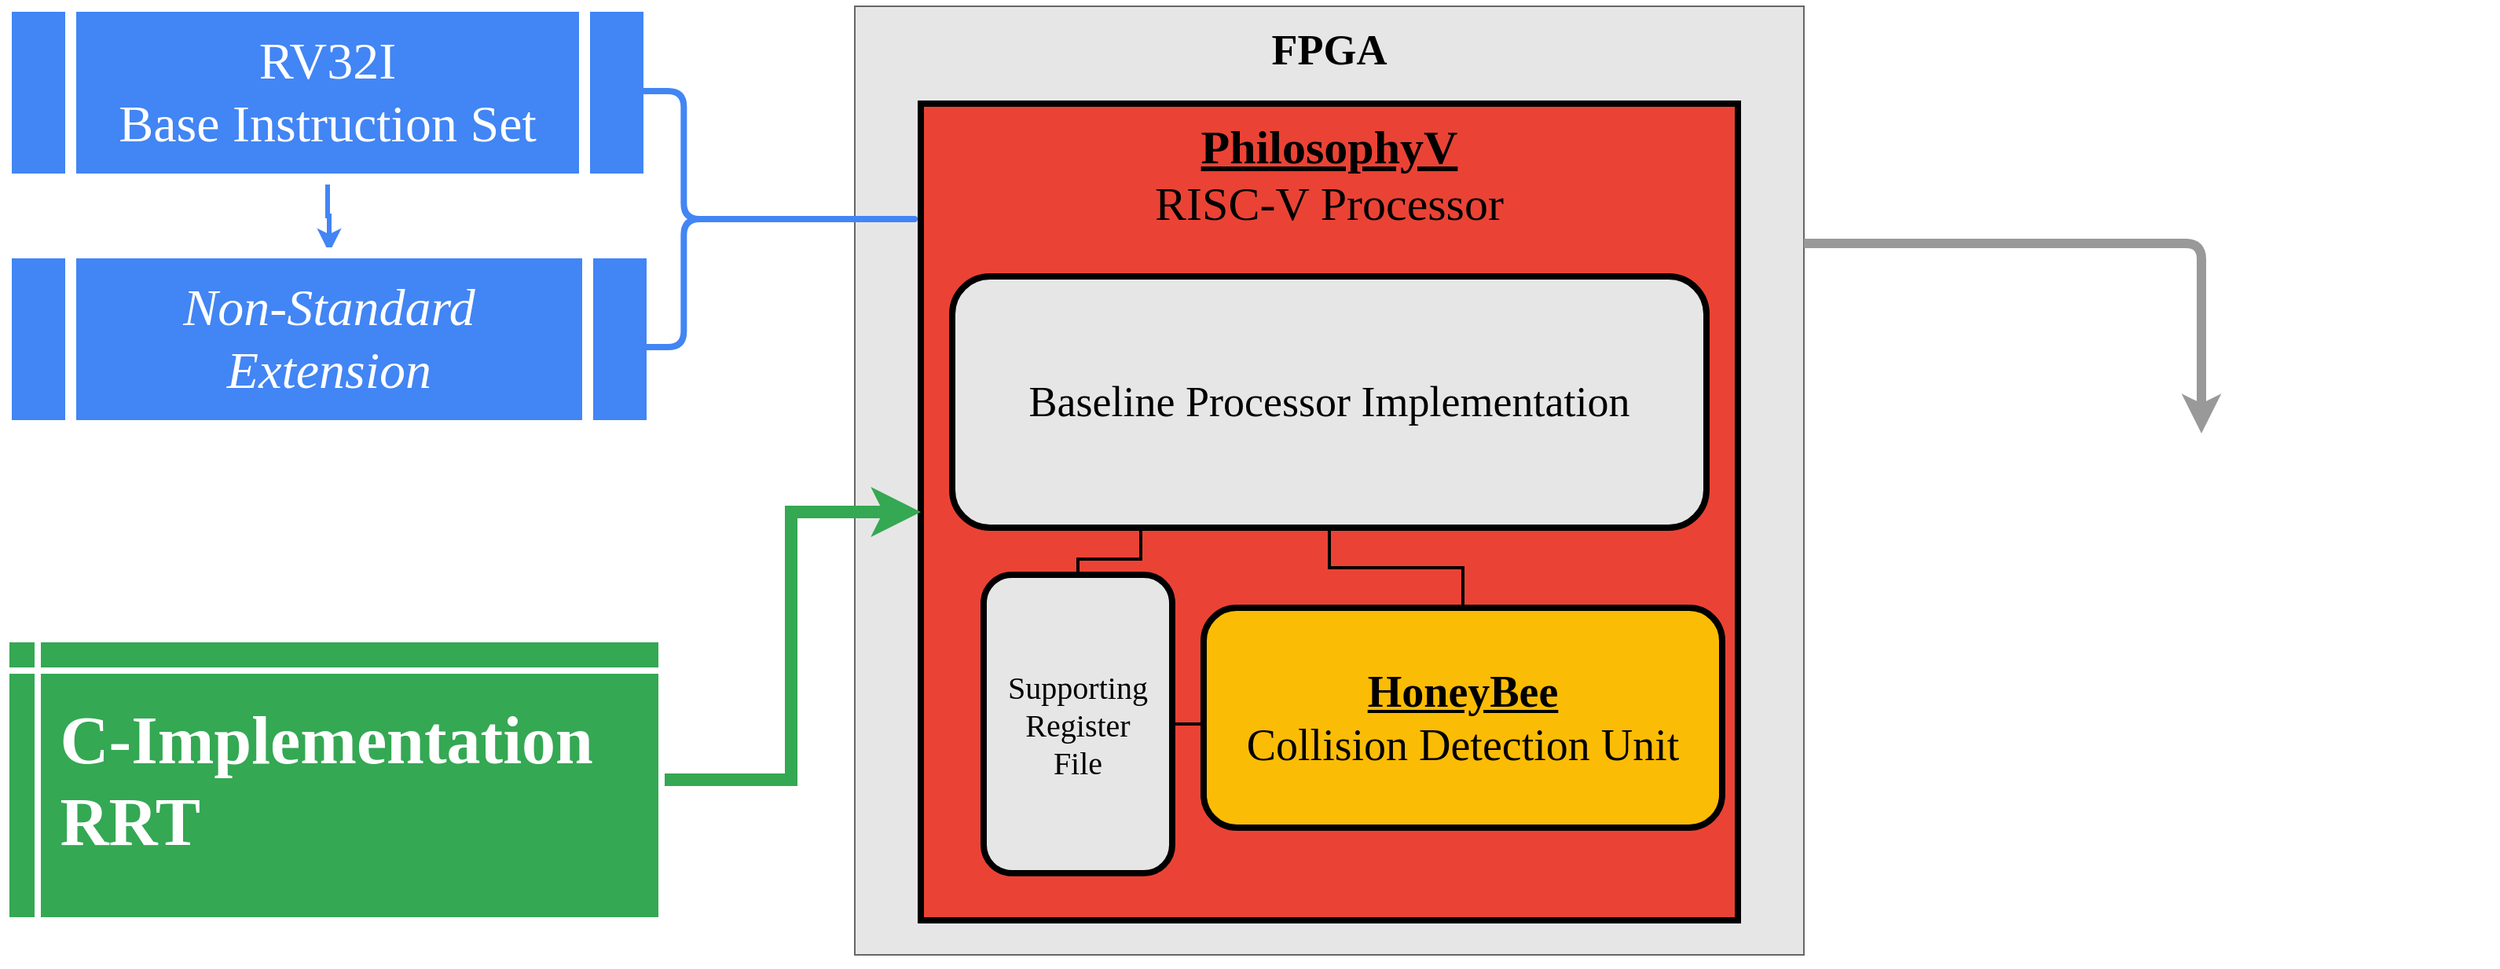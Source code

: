 <mxfile version="12.7.9" type="github">
  <diagram id="g7gX6U1B5adAmnvi5vNV" name="Page-1">
    <mxGraphModel dx="1661" dy="860" grid="0" gridSize="10" guides="1" tooltips="1" connect="1" arrows="1" fold="1" page="1" pageScale="1" pageWidth="2400" pageHeight="2400" math="0" shadow="0" extFonts="Computer Modern^https://fonts.googleapis.com/css?family=Computer+Modern">
      <root>
        <mxCell id="0" />
        <mxCell id="1" parent="0" />
        <mxCell id="28MgqyPCqKou6GGmXQ7e-1" value="" style="whiteSpace=wrap;html=1;aspect=fixed;fillColor=#E6E6E6;strokeColor=#666666;fontColor=#333333;" vertex="1" parent="1">
          <mxGeometry x="1078" y="898" width="604" height="604" as="geometry" />
        </mxCell>
        <mxCell id="egPN66_32sDSnVnQbSZV-10" value="" style="group;fontFamily=Computer Modern;" parent="1" vertex="1" connectable="0">
          <mxGeometry x="1120" y="960" width="556" height="550" as="geometry" />
        </mxCell>
        <mxCell id="egPN66_32sDSnVnQbSZV-5" value="" style="group;rounded=1;glass=0;shadow=0;strokeWidth=3;fontFamily=Computer Modern;" parent="egPN66_32sDSnVnQbSZV-10" vertex="1" connectable="0">
          <mxGeometry width="556" height="550" as="geometry" />
        </mxCell>
        <mxCell id="egPN66_32sDSnVnQbSZV-3" value="" style="whiteSpace=wrap;html=1;aspect=fixed;strokeColor=#000000;fillColor=#EA4335;strokeWidth=4;fontFamily=Computer Modern;" parent="egPN66_32sDSnVnQbSZV-5" vertex="1">
          <mxGeometry width="520" height="520" as="geometry" />
        </mxCell>
        <mxCell id="egPN66_32sDSnVnQbSZV-4" value="&lt;font size=&quot;1&quot;&gt;&lt;b style=&quot;font-size: 30px&quot;&gt;&lt;u&gt;PhilosophyV&lt;br&gt;&lt;/u&gt;&lt;/b&gt;&lt;span style=&quot;font-size: 30px&quot;&gt;RISC-V Processor&lt;/span&gt;&lt;/font&gt;" style="text;html=1;strokeColor=none;fillColor=none;align=center;verticalAlign=middle;whiteSpace=wrap;rounded=0;fontFamily=Computer Modern;" parent="egPN66_32sDSnVnQbSZV-5" vertex="1">
          <mxGeometry width="520" height="90" as="geometry" />
        </mxCell>
        <mxCell id="egPN66_32sDSnVnQbSZV-6" value="&lt;font style=&quot;font-size: 28px&quot;&gt;&lt;u style=&quot;font-weight: bold&quot;&gt;HoneyBee&lt;/u&gt;&lt;br&gt;Collision Detection Unit&lt;br&gt;&lt;/font&gt;" style="rounded=1;whiteSpace=wrap;html=1;shadow=0;glass=0;strokeColor=#000000;strokeWidth=4;fillColor=#FBBC05;fontFamily=Computer Modern;" parent="egPN66_32sDSnVnQbSZV-5" vertex="1">
          <mxGeometry x="180" y="321" width="330" height="140" as="geometry" />
        </mxCell>
        <mxCell id="egPN66_32sDSnVnQbSZV-11" style="edgeStyle=orthogonalEdgeStyle;rounded=0;orthogonalLoop=1;jettySize=auto;html=1;exitX=0.25;exitY=1;exitDx=0;exitDy=0;entryX=0.5;entryY=0;entryDx=0;entryDy=0;endArrow=none;endFill=0;strokeWidth=2;fontFamily=Computer Modern;" parent="egPN66_32sDSnVnQbSZV-5" source="egPN66_32sDSnVnQbSZV-7" target="egPN66_32sDSnVnQbSZV-8" edge="1">
          <mxGeometry relative="1" as="geometry" />
        </mxCell>
        <mxCell id="egPN66_32sDSnVnQbSZV-12" style="edgeStyle=orthogonalEdgeStyle;rounded=0;orthogonalLoop=1;jettySize=auto;html=1;exitX=0.5;exitY=1;exitDx=0;exitDy=0;endArrow=none;endFill=0;strokeWidth=2;fontFamily=Computer Modern;" parent="egPN66_32sDSnVnQbSZV-5" source="egPN66_32sDSnVnQbSZV-7" target="egPN66_32sDSnVnQbSZV-6" edge="1">
          <mxGeometry relative="1" as="geometry" />
        </mxCell>
        <mxCell id="egPN66_32sDSnVnQbSZV-7" value="&lt;font style=&quot;font-size: 27px&quot;&gt;Baseline Processor Implementation&lt;/font&gt;" style="rounded=1;whiteSpace=wrap;html=1;shadow=0;glass=0;strokeColor=#000000;strokeWidth=4;fillColor=#E6E6E6;fontFamily=Computer Modern;" parent="egPN66_32sDSnVnQbSZV-5" vertex="1">
          <mxGeometry x="20" y="110" width="480" height="160" as="geometry" />
        </mxCell>
        <mxCell id="egPN66_32sDSnVnQbSZV-9" style="edgeStyle=orthogonalEdgeStyle;rounded=0;orthogonalLoop=1;jettySize=auto;html=1;exitX=1;exitY=0.5;exitDx=0;exitDy=0;entryX=0;entryY=0.5;entryDx=0;entryDy=0;endArrow=none;endFill=0;strokeWidth=2;fontFamily=Computer Modern;" parent="egPN66_32sDSnVnQbSZV-5" source="egPN66_32sDSnVnQbSZV-8" target="egPN66_32sDSnVnQbSZV-6" edge="1">
          <mxGeometry relative="1" as="geometry" />
        </mxCell>
        <mxCell id="egPN66_32sDSnVnQbSZV-8" value="&lt;font style=&quot;font-size: 20px&quot;&gt;Supporting&lt;br&gt;Register&lt;br&gt;File&lt;br&gt;&lt;/font&gt;" style="rounded=1;whiteSpace=wrap;html=1;shadow=0;glass=0;strokeColor=#000000;strokeWidth=4;fillColor=#E6E6E6;fontFamily=Computer Modern;" parent="egPN66_32sDSnVnQbSZV-5" vertex="1">
          <mxGeometry x="40" y="300" width="120" height="190" as="geometry" />
        </mxCell>
        <mxCell id="egPN66_32sDSnVnQbSZV-18" style="edgeStyle=orthogonalEdgeStyle;rounded=0;orthogonalLoop=1;jettySize=auto;html=1;exitX=0.5;exitY=1;exitDx=0;exitDy=0;entryX=0.5;entryY=0;entryDx=0;entryDy=0;endArrow=classic;endFill=1;strokeWidth=3;fontFamily=Computer Modern;fontColor=#4285F4;strokeColor=#4285F4;" parent="1" source="egPN66_32sDSnVnQbSZV-15" target="egPN66_32sDSnVnQbSZV-16" edge="1">
          <mxGeometry relative="1" as="geometry" />
        </mxCell>
        <mxCell id="egPN66_32sDSnVnQbSZV-15" value="&lt;font style=&quot;font-size: 33px&quot;&gt;RV32I&lt;br&gt;Base Instruction Set&lt;/font&gt;" style="shape=process;whiteSpace=wrap;html=1;backgroundOutline=1;rounded=0;shadow=0;glass=0;strokeColor=#FFFFFF;strokeWidth=7;fillColor=#4285F4;fontFamily=Computer Modern;fontColor=#FFFFFF;" parent="1" vertex="1">
          <mxGeometry x="538" y="898" width="409" height="110" as="geometry" />
        </mxCell>
        <mxCell id="egPN66_32sDSnVnQbSZV-16" value="&lt;span style=&quot;font-size: 33px&quot;&gt;&lt;i&gt;Non-Standard &lt;br&gt;Extension&lt;/i&gt;&lt;/span&gt;" style="shape=process;whiteSpace=wrap;html=1;backgroundOutline=1;rounded=0;shadow=0;glass=0;strokeColor=#FFFFFF;strokeWidth=7;fillColor=#4285F4;fontFamily=Computer Modern;fontColor=#FFFFFF;" parent="1" vertex="1">
          <mxGeometry x="538" y="1055" width="411" height="110" as="geometry" />
        </mxCell>
        <mxCell id="egPN66_32sDSnVnQbSZV-21" style="edgeStyle=orthogonalEdgeStyle;rounded=0;orthogonalLoop=1;jettySize=auto;html=1;exitX=1;exitY=0.5;exitDx=0;exitDy=0;endArrow=classic;endFill=1;strokeColor=#34A853;strokeWidth=8;fontFamily=Computer Modern;fontColor=#FFFFFF;entryX=0;entryY=0.5;entryDx=0;entryDy=0;" parent="1" source="egPN66_32sDSnVnQbSZV-17" target="egPN66_32sDSnVnQbSZV-3" edge="1">
          <mxGeometry relative="1" as="geometry">
            <mxPoint x="1037" y="1225" as="targetPoint" />
          </mxGeometry>
        </mxCell>
        <mxCell id="egPN66_32sDSnVnQbSZV-17" value="&lt;font color=&quot;#ffffff&quot; style=&quot;font-size: 43px&quot;&gt;&amp;nbsp; &lt;b&gt;&amp;nbsp;C-Implementation&lt;br&gt;&amp;nbsp; &amp;nbsp;RRT&lt;/b&gt;&lt;br&gt;&lt;/font&gt;" style="shape=internalStorage;whiteSpace=wrap;html=1;backgroundOutline=1;rounded=0;shadow=0;glass=0;strokeColor=#FFFFFF;strokeWidth=4;fillColor=#34A853;fontFamily=Computer Modern;fontColor=#4285F4;align=left;" parent="1" vertex="1">
          <mxGeometry x="538" y="1301" width="417" height="179" as="geometry" />
        </mxCell>
        <mxCell id="egPN66_32sDSnVnQbSZV-20" value="" style="shape=curlyBracket;whiteSpace=wrap;html=1;rounded=1;shadow=0;glass=0;strokeColor=#4285F4;strokeWidth=4;fillColor=#4285F4;fontFamily=Computer Modern;fontColor=#FFFFFF;rotation=-180;size=0.853;" parent="1" vertex="1">
          <mxGeometry x="943" y="952" width="178" height="163" as="geometry" />
        </mxCell>
        <mxCell id="egPN66_32sDSnVnQbSZV-26" value="" style="shape=image;html=1;verticalAlign=top;verticalLabelPosition=bottom;labelBackgroundColor=#ffffff;imageAspect=0;aspect=fixed;image=https://cdn2.iconfinder.com/data/icons/innovation-technology-1/512/tech_0011-128.png;rounded=0;shadow=0;glass=0;strokeColor=#4285F4;strokeWidth=4;fillColor=#4285F4;fontFamily=Computer Modern;fontColor=#FFFFFF;" parent="1" vertex="1">
          <mxGeometry x="1748" y="1032" width="376" height="376" as="geometry" />
        </mxCell>
        <mxCell id="28MgqyPCqKou6GGmXQ7e-2" value="&lt;b&gt;&lt;font style=&quot;font-size: 27px&quot;&gt;FPGA&lt;/font&gt;&lt;/b&gt;" style="text;html=1;strokeColor=none;fillColor=none;align=center;verticalAlign=middle;whiteSpace=wrap;rounded=0;fontFamily=Computer Modern;" vertex="1" parent="1">
          <mxGeometry x="1360" y="916" width="40" height="20" as="geometry" />
        </mxCell>
        <mxCell id="28MgqyPCqKou6GGmXQ7e-8" value="" style="endArrow=classic;html=1;fontFamily=Computer Modern;exitX=1;exitY=0.25;exitDx=0;exitDy=0;strokeWidth=6;strokeColor=#999999;" edge="1" parent="1" source="28MgqyPCqKou6GGmXQ7e-1">
          <mxGeometry width="50" height="50" relative="1" as="geometry">
            <mxPoint x="1885" y="1220" as="sourcePoint" />
            <mxPoint x="1935" y="1170" as="targetPoint" />
            <Array as="points">
              <mxPoint x="1935" y="1049" />
            </Array>
          </mxGeometry>
        </mxCell>
      </root>
    </mxGraphModel>
  </diagram>
</mxfile>
